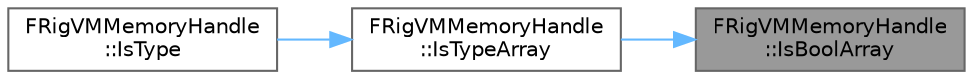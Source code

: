 digraph "FRigVMMemoryHandle::IsBoolArray"
{
 // INTERACTIVE_SVG=YES
 // LATEX_PDF_SIZE
  bgcolor="transparent";
  edge [fontname=Helvetica,fontsize=10,labelfontname=Helvetica,labelfontsize=10];
  node [fontname=Helvetica,fontsize=10,shape=box,height=0.2,width=0.4];
  rankdir="RL";
  Node1 [id="Node000001",label="FRigVMMemoryHandle\l::IsBoolArray",height=0.2,width=0.4,color="gray40", fillcolor="grey60", style="filled", fontcolor="black",tooltip=" "];
  Node1 -> Node2 [id="edge1_Node000001_Node000002",dir="back",color="steelblue1",style="solid",tooltip=" "];
  Node2 [id="Node000002",label="FRigVMMemoryHandle\l::IsTypeArray",height=0.2,width=0.4,color="grey40", fillcolor="white", style="filled",URL="$d9/d9c/structFRigVMMemoryHandle.html#a9cef866641f494bbb153ecbcd2ee5380",tooltip=" "];
  Node2 -> Node3 [id="edge2_Node000002_Node000003",dir="back",color="steelblue1",style="solid",tooltip=" "];
  Node3 [id="Node000003",label="FRigVMMemoryHandle\l::IsType",height=0.2,width=0.4,color="grey40", fillcolor="white", style="filled",URL="$d9/d9c/structFRigVMMemoryHandle.html#a5514721f65b102f470ad660d79d190cf",tooltip=" "];
}
